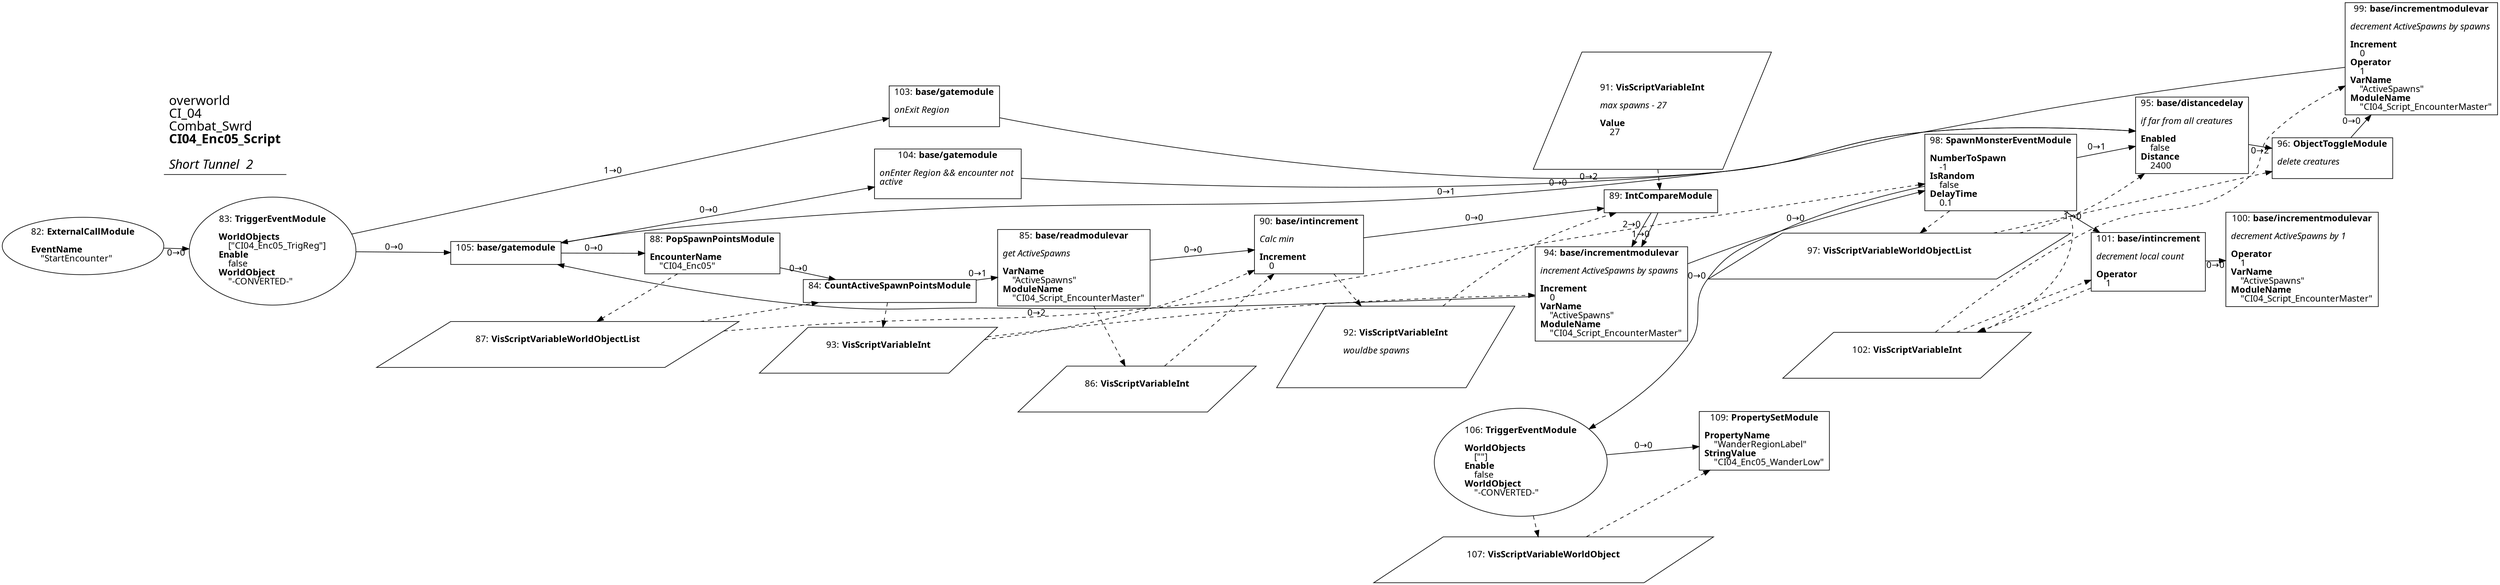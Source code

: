 digraph {
    layout = fdp;
    overlap = prism;
    sep = "+16";
    splines = spline;

    node [ shape = box ];

    graph [ fontname = "Segoe UI" ];
    node [ fontname = "Segoe UI" ];
    edge [ fontname = "Segoe UI" ];

    82 [ label = <82: <b>ExternalCallModule</b><br/><br/><b>EventName</b><br align="left"/>    &quot;StartEncounter&quot;<br align="left"/>> ];
    82 [ shape = oval ]
    82 [ pos = "-4.8950005,4.727!" ];
    82 -> 83 [ label = "0→0" ];

    83 [ label = <83: <b>TriggerEventModule</b><br/><br/><b>WorldObjects</b><br align="left"/>    [&quot;CI04_Enc05_TrigReg&quot;]<br align="left"/><b>Enable</b><br align="left"/>    false<br align="left"/><b>WorldObject</b><br align="left"/>    &quot;-CONVERTED-&quot;<br align="left"/>> ];
    83 [ shape = oval ]
    83 [ pos = "-4.6800003,4.727!" ];
    83 -> 105 [ label = "0→0" ];
    83 -> 103 [ label = "1→0" ];

    84 [ label = <84: <b>CountActiveSpawnPointsModule</b><br/><br/>> ];
    84 [ pos = "-4.006,4.73!" ];
    84 -> 85 [ label = "0→1" ];
    87 -> 84 [ style = dashed ];
    84 -> 93 [ style = dashed ];

    85 [ label = <85: <b>base/readmodulevar</b><br/><br/><i>get ActiveSpawns<br align="left"/></i><br align="left"/><b>VarName</b><br align="left"/>    &quot;ActiveSpawns&quot;<br align="left"/><b>ModuleName</b><br align="left"/>    &quot;CI04_Script_EncounterMaster&quot;<br align="left"/>> ];
    85 [ pos = "-3.7340002,4.7310004!" ];
    85 -> 90 [ label = "0→0" ];
    85 -> 86 [ style = dashed ];

    86 [ label = <86: <b>VisScriptVariableInt</b><br/><br/>> ];
    86 [ shape = parallelogram ]
    86 [ pos = "-3.7330003,4.5990005!" ];

    87 [ label = <87: <b>VisScriptVariableWorldObjectList</b><br/><br/>> ];
    87 [ shape = parallelogram ]
    87 [ pos = "-4.236,4.6000004!" ];

    88 [ label = <88: <b>PopSpawnPointsModule</b><br/><br/><b>EncounterName</b><br align="left"/>    &quot;CI04_Enc05&quot;<br align="left"/>> ];
    88 [ pos = "-4.237,4.729!" ];
    88 -> 84 [ label = "0→0" ];
    88 -> 87 [ style = dashed ];

    89 [ label = <89: <b>IntCompareModule</b><br/><br/>> ];
    89 [ pos = "-3.282,4.7310004!" ];
    89 -> 94 [ label = "1→0" ];
    89 -> 94 [ label = "2→0" ];
    91 -> 89 [ style = dashed ];
    92 -> 89 [ style = dashed ];

    90 [ label = <90: <b>base/intincrement</b><br/><br/><i>Calc min<br align="left"/></i><br align="left"/><b>Increment</b><br align="left"/>    0<br align="left"/>> ];
    90 [ pos = "-3.4900002,4.7310004!" ];
    90 -> 89 [ label = "0→0" ];
    90 -> 92 [ style = dashed ];
    93 -> 90 [ style = dashed ];
    86 -> 90 [ style = dashed ];

    91 [ label = <91: <b>VisScriptVariableInt</b><br/><br/><i>max spawns - 27<br align="left"/></i><br align="left"/><b>Value</b><br align="left"/>    27<br align="left"/>> ];
    91 [ shape = parallelogram ]
    91 [ pos = "-3.2860003,4.788!" ];

    92 [ label = <92: <b>VisScriptVariableInt</b><br/><br/><i>wouldbe spawns<br align="left"/></i><br align="left"/>> ];
    92 [ shape = parallelogram ]
    92 [ pos = "-3.486,4.585!" ];

    93 [ label = <93: <b>VisScriptVariableInt</b><br/><br/>> ];
    93 [ shape = parallelogram ]
    93 [ pos = "-3.9960003,4.6260004!" ];

    94 [ label = <94: <b>base/incrementmodulevar</b><br/><br/><i>increment ActiveSpawns by spawns<br align="left"/></i><br align="left"/><b>Increment</b><br align="left"/>    0<br align="left"/><b>VarName</b><br align="left"/>    &quot;ActiveSpawns&quot;<br align="left"/><b>ModuleName</b><br align="left"/>    &quot;CI04_Script_EncounterMaster&quot;<br align="left"/>> ];
    94 [ pos = "-3.098,4.539!" ];
    94 -> 98 [ label = "0→0" ];
    94 -> 105 [ label = "0→2" ];
    93 -> 94 [ style = dashed ];

    95 [ label = <95: <b>base/distancedelay</b><br/><br/><i>if far from all creatures<br align="left"/></i><br align="left"/><b>Enabled</b><br align="left"/>    false<br align="left"/><b>Distance</b><br align="left"/>    2400<br align="left"/>> ];
    95 [ pos = "-2.562,4.737!" ];
    95 -> 96 [ label = "0→2" ];
    97 -> 95 [ style = dashed ];

    96 [ label = <96: <b>ObjectToggleModule</b><br/><br/><i>delete creatures<br align="left"/></i><br align="left"/>> ];
    96 [ pos = "-2.364,4.728!" ];
    96 -> 99 [ label = "0→0" ];
    97 -> 96 [ style = dashed ];

    97 [ label = <97: <b>VisScriptVariableWorldObjectList</b><br/><br/>> ];
    97 [ shape = parallelogram ]
    97 [ pos = "-2.8370001,4.5020003!" ];

    98 [ label = <98: <b>SpawnMonsterEventModule</b><br/><br/><b>NumberToSpawn</b><br align="left"/>    -1<br align="left"/><b>IsRandom</b><br align="left"/>    false<br align="left"/><b>DelayTime</b><br align="left"/>    0.1<br align="left"/>> ];
    98 [ pos = "-2.8390002,4.7320004!" ];
    98 -> 95 [ label = "0→1" ];
    98 -> 101 [ label = "1→0" ];
    98 -> 106 [ label = "0→0" ];
    98 -> 97 [ style = dashed ];
    98 -> 102 [ style = dashed ];
    87 -> 98 [ style = dashed ];

    99 [ label = <99: <b>base/incrementmodulevar</b><br/><br/><i>decrement ActiveSpawns by spawns<br align="left"/></i><br align="left"/><b>Increment</b><br align="left"/>    0<br align="left"/><b>Operator</b><br align="left"/>    1<br align="left"/><b>VarName</b><br align="left"/>    &quot;ActiveSpawns&quot;<br align="left"/><b>ModuleName</b><br align="left"/>    &quot;CI04_Script_EncounterMaster&quot;<br align="left"/>> ];
    99 [ pos = "-2.1420002,4.913!" ];
    99 -> 105 [ label = "0→1" ];
    102 -> 99 [ style = dashed ];

    100 [ label = <100: <b>base/incrementmodulevar</b><br/><br/><i>decrement ActiveSpawns by 1<br align="left"/></i><br align="left"/><b>Operator</b><br align="left"/>    1<br align="left"/><b>VarName</b><br align="left"/>    &quot;ActiveSpawns&quot;<br align="left"/><b>ModuleName</b><br align="left"/>    &quot;CI04_Script_EncounterMaster&quot;<br align="left"/>> ];
    100 [ pos = "-2.332,4.506!" ];

    101 [ label = <101: <b>base/intincrement</b><br/><br/><i>decrement local count<br align="left"/></i><br align="left"/><b>Operator</b><br align="left"/>    1<br align="left"/>> ];
    101 [ pos = "-2.5500002,4.505!" ];
    101 -> 100 [ label = "0→0" ];
    102 -> 101 [ style = dashed ];
    101 -> 102 [ style = dashed ];

    102 [ label = <102: <b>VisScriptVariableInt</b><br/><br/>> ];
    102 [ shape = parallelogram ]
    102 [ pos = "-2.627,4.3570004!" ];

    103 [ label = <103: <b>base/gatemodule</b><br/><br/><i>onExit Region<br align="left"/></i><br align="left"/>> ];
    103 [ pos = "-4.216,5.1610003!" ];
    103 -> 95 [ label = "0→0" ];

    104 [ label = <104: <b>base/gatemodule</b><br/><br/><i>onEnter Region &amp;&amp; encounter not <br align="left"/>active<br align="left"/></i><br align="left"/>> ];
    104 [ pos = "-4.215,5!" ];
    104 -> 95 [ label = "0→2" ];

    105 [ label = <105: <b>base/gatemodule</b><br/><br/>> ];
    105 [ pos = "-4.439,4.728!" ];
    105 -> 104 [ label = "0→0" ];
    105 -> 88 [ label = "0→0" ];

    106 [ label = <106: <b>TriggerEventModule</b><br/><br/><b>WorldObjects</b><br align="left"/>    [&quot;&quot;]<br align="left"/><b>Enable</b><br align="left"/>    false<br align="left"/><b>WorldObject</b><br align="left"/>    &quot;-CONVERTED-&quot;<br align="left"/>> ];
    106 [ shape = oval ]
    106 [ pos = "-2.8520002,4.228!" ];
    106 -> 109 [ label = "0→0" ];
    106 -> 107 [ style = dashed ];

    107 [ label = <107: <b>VisScriptVariableWorldObject</b><br/><br/>> ];
    107 [ shape = parallelogram ]
    107 [ pos = "-2.7870002,4.037!" ];

    109 [ label = <109: <b>PropertySetModule</b><br/><br/><b>PropertyName</b><br align="left"/>    &quot;WanderRegionLabel&quot;<br align="left"/><b>StringValue</b><br align="left"/>    &quot;CI04_Enc05_WanderLow&quot;<br align="left"/>> ];
    109 [ pos = "-2.5930002,4.228!" ];
    107 -> 109 [ style = dashed ];

    title [ pos = "-4.8960004,5.162!" ];
    title [ shape = underline ];
    title [ label = <<font point-size="20">overworld<br align="left"/>CI_04<br align="left"/>Combat_Swrd<br align="left"/><b>CI04_Enc05_Script</b><br align="left"/><br/><i>Short Tunnel  2</i><br align="left"/></font>> ];
}
